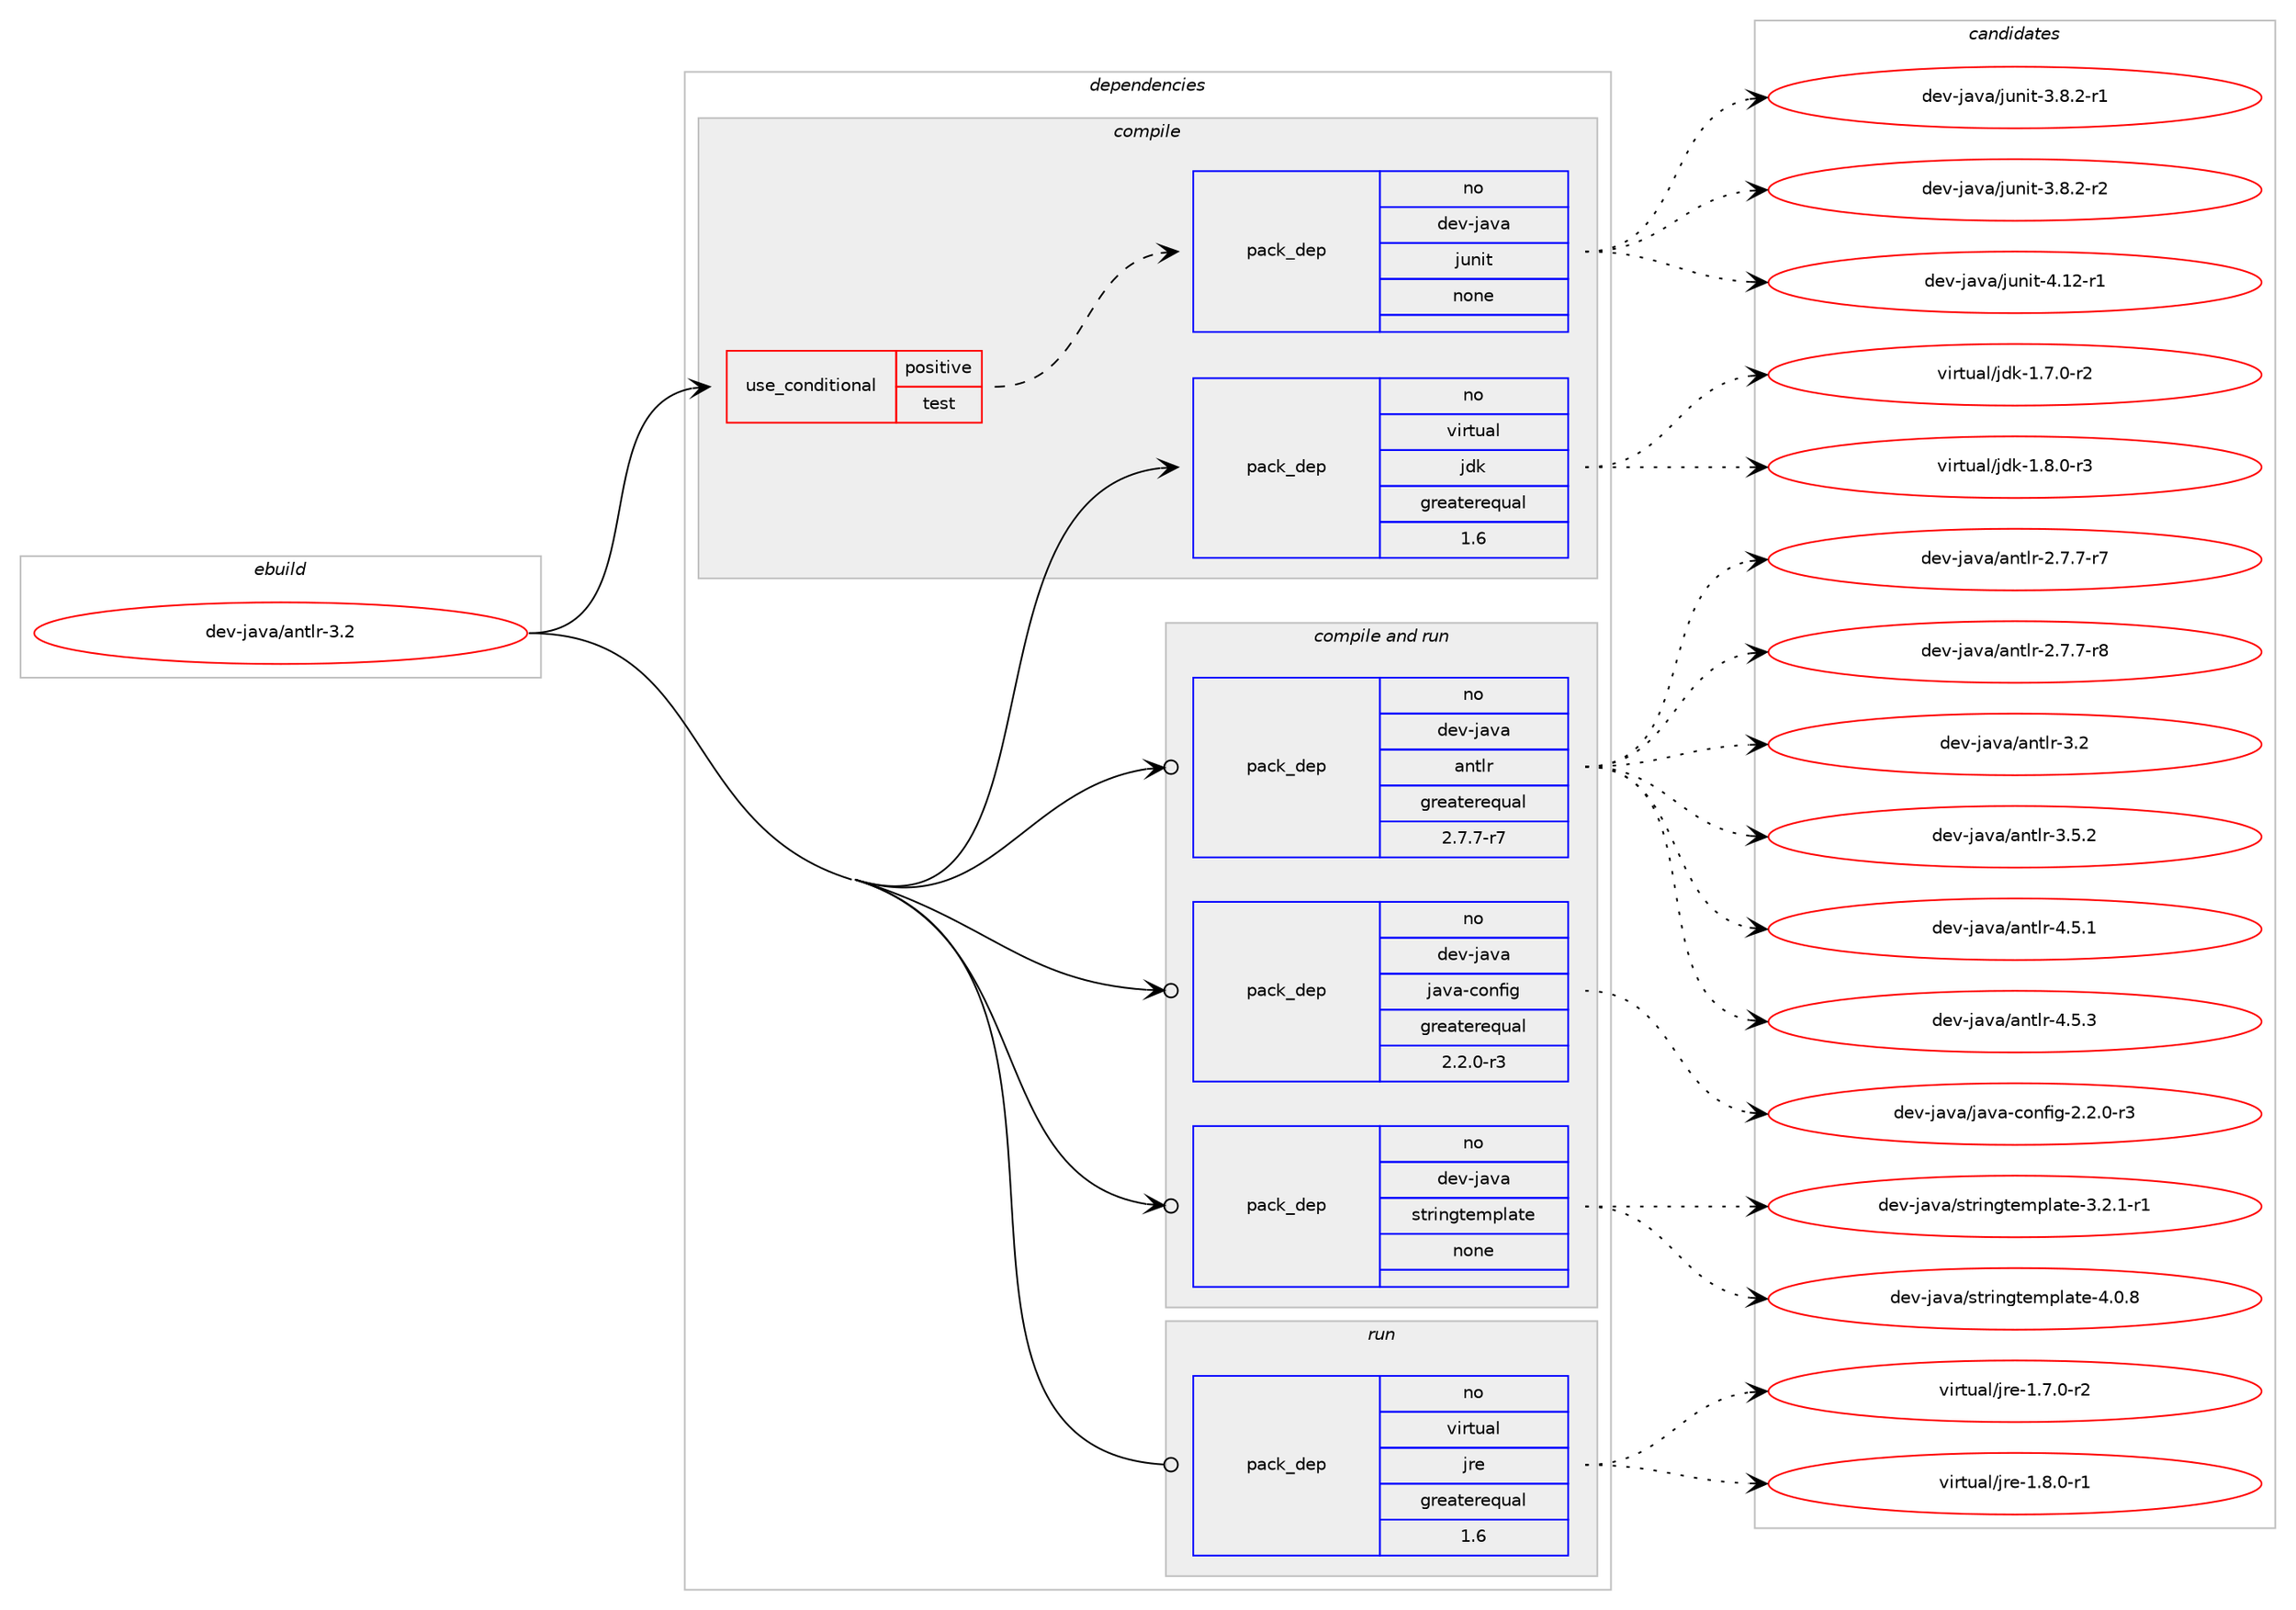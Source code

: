 digraph prolog {

# *************
# Graph options
# *************

newrank=true;
concentrate=true;
compound=true;
graph [rankdir=LR,fontname=Helvetica,fontsize=10,ranksep=1.5];#, ranksep=2.5, nodesep=0.2];
edge  [arrowhead=vee];
node  [fontname=Helvetica,fontsize=10];

# **********
# The ebuild
# **********

subgraph cluster_leftcol {
color=gray;
rank=same;
label=<<i>ebuild</i>>;
id [label="dev-java/antlr-3.2", color=red, width=4, href="../dev-java/antlr-3.2.svg"];
}

# ****************
# The dependencies
# ****************

subgraph cluster_midcol {
color=gray;
label=<<i>dependencies</i>>;
subgraph cluster_compile {
fillcolor="#eeeeee";
style=filled;
label=<<i>compile</i>>;
subgraph cond21679 {
dependency98799 [label=<<TABLE BORDER="0" CELLBORDER="1" CELLSPACING="0" CELLPADDING="4"><TR><TD ROWSPAN="3" CELLPADDING="10">use_conditional</TD></TR><TR><TD>positive</TD></TR><TR><TD>test</TD></TR></TABLE>>, shape=none, color=red];
subgraph pack74102 {
dependency98800 [label=<<TABLE BORDER="0" CELLBORDER="1" CELLSPACING="0" CELLPADDING="4" WIDTH="220"><TR><TD ROWSPAN="6" CELLPADDING="30">pack_dep</TD></TR><TR><TD WIDTH="110">no</TD></TR><TR><TD>dev-java</TD></TR><TR><TD>junit</TD></TR><TR><TD>none</TD></TR><TR><TD></TD></TR></TABLE>>, shape=none, color=blue];
}
dependency98799:e -> dependency98800:w [weight=20,style="dashed",arrowhead="vee"];
}
id:e -> dependency98799:w [weight=20,style="solid",arrowhead="vee"];
subgraph pack74103 {
dependency98801 [label=<<TABLE BORDER="0" CELLBORDER="1" CELLSPACING="0" CELLPADDING="4" WIDTH="220"><TR><TD ROWSPAN="6" CELLPADDING="30">pack_dep</TD></TR><TR><TD WIDTH="110">no</TD></TR><TR><TD>virtual</TD></TR><TR><TD>jdk</TD></TR><TR><TD>greaterequal</TD></TR><TR><TD>1.6</TD></TR></TABLE>>, shape=none, color=blue];
}
id:e -> dependency98801:w [weight=20,style="solid",arrowhead="vee"];
}
subgraph cluster_compileandrun {
fillcolor="#eeeeee";
style=filled;
label=<<i>compile and run</i>>;
subgraph pack74104 {
dependency98802 [label=<<TABLE BORDER="0" CELLBORDER="1" CELLSPACING="0" CELLPADDING="4" WIDTH="220"><TR><TD ROWSPAN="6" CELLPADDING="30">pack_dep</TD></TR><TR><TD WIDTH="110">no</TD></TR><TR><TD>dev-java</TD></TR><TR><TD>antlr</TD></TR><TR><TD>greaterequal</TD></TR><TR><TD>2.7.7-r7</TD></TR></TABLE>>, shape=none, color=blue];
}
id:e -> dependency98802:w [weight=20,style="solid",arrowhead="odotvee"];
subgraph pack74105 {
dependency98803 [label=<<TABLE BORDER="0" CELLBORDER="1" CELLSPACING="0" CELLPADDING="4" WIDTH="220"><TR><TD ROWSPAN="6" CELLPADDING="30">pack_dep</TD></TR><TR><TD WIDTH="110">no</TD></TR><TR><TD>dev-java</TD></TR><TR><TD>java-config</TD></TR><TR><TD>greaterequal</TD></TR><TR><TD>2.2.0-r3</TD></TR></TABLE>>, shape=none, color=blue];
}
id:e -> dependency98803:w [weight=20,style="solid",arrowhead="odotvee"];
subgraph pack74106 {
dependency98804 [label=<<TABLE BORDER="0" CELLBORDER="1" CELLSPACING="0" CELLPADDING="4" WIDTH="220"><TR><TD ROWSPAN="6" CELLPADDING="30">pack_dep</TD></TR><TR><TD WIDTH="110">no</TD></TR><TR><TD>dev-java</TD></TR><TR><TD>stringtemplate</TD></TR><TR><TD>none</TD></TR><TR><TD></TD></TR></TABLE>>, shape=none, color=blue];
}
id:e -> dependency98804:w [weight=20,style="solid",arrowhead="odotvee"];
}
subgraph cluster_run {
fillcolor="#eeeeee";
style=filled;
label=<<i>run</i>>;
subgraph pack74107 {
dependency98805 [label=<<TABLE BORDER="0" CELLBORDER="1" CELLSPACING="0" CELLPADDING="4" WIDTH="220"><TR><TD ROWSPAN="6" CELLPADDING="30">pack_dep</TD></TR><TR><TD WIDTH="110">no</TD></TR><TR><TD>virtual</TD></TR><TR><TD>jre</TD></TR><TR><TD>greaterequal</TD></TR><TR><TD>1.6</TD></TR></TABLE>>, shape=none, color=blue];
}
id:e -> dependency98805:w [weight=20,style="solid",arrowhead="odot"];
}
}

# **************
# The candidates
# **************

subgraph cluster_choices {
rank=same;
color=gray;
label=<<i>candidates</i>>;

subgraph choice74102 {
color=black;
nodesep=1;
choice100101118451069711897471061171101051164551465646504511449 [label="dev-java/junit-3.8.2-r1", color=red, width=4,href="../dev-java/junit-3.8.2-r1.svg"];
choice100101118451069711897471061171101051164551465646504511450 [label="dev-java/junit-3.8.2-r2", color=red, width=4,href="../dev-java/junit-3.8.2-r2.svg"];
choice1001011184510697118974710611711010511645524649504511449 [label="dev-java/junit-4.12-r1", color=red, width=4,href="../dev-java/junit-4.12-r1.svg"];
dependency98800:e -> choice100101118451069711897471061171101051164551465646504511449:w [style=dotted,weight="100"];
dependency98800:e -> choice100101118451069711897471061171101051164551465646504511450:w [style=dotted,weight="100"];
dependency98800:e -> choice1001011184510697118974710611711010511645524649504511449:w [style=dotted,weight="100"];
}
subgraph choice74103 {
color=black;
nodesep=1;
choice11810511411611797108471061001074549465546484511450 [label="virtual/jdk-1.7.0-r2", color=red, width=4,href="../virtual/jdk-1.7.0-r2.svg"];
choice11810511411611797108471061001074549465646484511451 [label="virtual/jdk-1.8.0-r3", color=red, width=4,href="../virtual/jdk-1.8.0-r3.svg"];
dependency98801:e -> choice11810511411611797108471061001074549465546484511450:w [style=dotted,weight="100"];
dependency98801:e -> choice11810511411611797108471061001074549465646484511451:w [style=dotted,weight="100"];
}
subgraph choice74104 {
color=black;
nodesep=1;
choice10010111845106971189747971101161081144550465546554511455 [label="dev-java/antlr-2.7.7-r7", color=red, width=4,href="../dev-java/antlr-2.7.7-r7.svg"];
choice10010111845106971189747971101161081144550465546554511456 [label="dev-java/antlr-2.7.7-r8", color=red, width=4,href="../dev-java/antlr-2.7.7-r8.svg"];
choice100101118451069711897479711011610811445514650 [label="dev-java/antlr-3.2", color=red, width=4,href="../dev-java/antlr-3.2.svg"];
choice1001011184510697118974797110116108114455146534650 [label="dev-java/antlr-3.5.2", color=red, width=4,href="../dev-java/antlr-3.5.2.svg"];
choice1001011184510697118974797110116108114455246534649 [label="dev-java/antlr-4.5.1", color=red, width=4,href="../dev-java/antlr-4.5.1.svg"];
choice1001011184510697118974797110116108114455246534651 [label="dev-java/antlr-4.5.3", color=red, width=4,href="../dev-java/antlr-4.5.3.svg"];
dependency98802:e -> choice10010111845106971189747971101161081144550465546554511455:w [style=dotted,weight="100"];
dependency98802:e -> choice10010111845106971189747971101161081144550465546554511456:w [style=dotted,weight="100"];
dependency98802:e -> choice100101118451069711897479711011610811445514650:w [style=dotted,weight="100"];
dependency98802:e -> choice1001011184510697118974797110116108114455146534650:w [style=dotted,weight="100"];
dependency98802:e -> choice1001011184510697118974797110116108114455246534649:w [style=dotted,weight="100"];
dependency98802:e -> choice1001011184510697118974797110116108114455246534651:w [style=dotted,weight="100"];
}
subgraph choice74105 {
color=black;
nodesep=1;
choice10010111845106971189747106971189745991111101021051034550465046484511451 [label="dev-java/java-config-2.2.0-r3", color=red, width=4,href="../dev-java/java-config-2.2.0-r3.svg"];
dependency98803:e -> choice10010111845106971189747106971189745991111101021051034550465046484511451:w [style=dotted,weight="100"];
}
subgraph choice74106 {
color=black;
nodesep=1;
choice10010111845106971189747115116114105110103116101109112108971161014551465046494511449 [label="dev-java/stringtemplate-3.2.1-r1", color=red, width=4,href="../dev-java/stringtemplate-3.2.1-r1.svg"];
choice1001011184510697118974711511611410511010311610110911210897116101455246484656 [label="dev-java/stringtemplate-4.0.8", color=red, width=4,href="../dev-java/stringtemplate-4.0.8.svg"];
dependency98804:e -> choice10010111845106971189747115116114105110103116101109112108971161014551465046494511449:w [style=dotted,weight="100"];
dependency98804:e -> choice1001011184510697118974711511611410511010311610110911210897116101455246484656:w [style=dotted,weight="100"];
}
subgraph choice74107 {
color=black;
nodesep=1;
choice11810511411611797108471061141014549465546484511450 [label="virtual/jre-1.7.0-r2", color=red, width=4,href="../virtual/jre-1.7.0-r2.svg"];
choice11810511411611797108471061141014549465646484511449 [label="virtual/jre-1.8.0-r1", color=red, width=4,href="../virtual/jre-1.8.0-r1.svg"];
dependency98805:e -> choice11810511411611797108471061141014549465546484511450:w [style=dotted,weight="100"];
dependency98805:e -> choice11810511411611797108471061141014549465646484511449:w [style=dotted,weight="100"];
}
}

}
